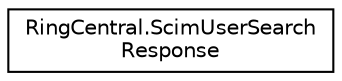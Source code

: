 digraph "Graphical Class Hierarchy"
{
 // LATEX_PDF_SIZE
  edge [fontname="Helvetica",fontsize="10",labelfontname="Helvetica",labelfontsize="10"];
  node [fontname="Helvetica",fontsize="10",shape=record];
  rankdir="LR";
  Node0 [label="RingCentral.ScimUserSearch\lResponse",height=0.2,width=0.4,color="black", fillcolor="white", style="filled",URL="$classRingCentral_1_1ScimUserSearchResponse.html",tooltip=" "];
}
